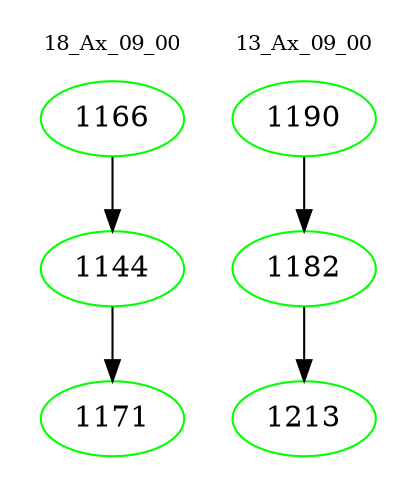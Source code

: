 digraph{
subgraph cluster_0 {
color = white
label = "18_Ax_09_00";
fontsize=10;
T0_1166 [label="1166", color="green"]
T0_1166 -> T0_1144 [color="black"]
T0_1144 [label="1144", color="green"]
T0_1144 -> T0_1171 [color="black"]
T0_1171 [label="1171", color="green"]
}
subgraph cluster_1 {
color = white
label = "13_Ax_09_00";
fontsize=10;
T1_1190 [label="1190", color="green"]
T1_1190 -> T1_1182 [color="black"]
T1_1182 [label="1182", color="green"]
T1_1182 -> T1_1213 [color="black"]
T1_1213 [label="1213", color="green"]
}
}
